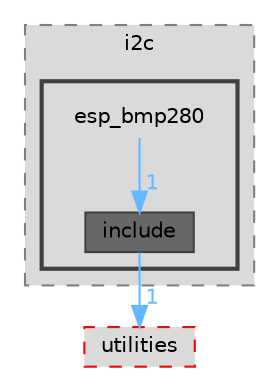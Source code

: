 digraph "components/peripherals/i2c/esp_bmp280"
{
 // LATEX_PDF_SIZE
  bgcolor="transparent";
  edge [fontname=Helvetica,fontsize=10,labelfontname=Helvetica,labelfontsize=10];
  node [fontname=Helvetica,fontsize=10,shape=box,height=0.2,width=0.4];
  compound=true
  subgraph clusterdir_7c937227b2c8e4f6d79d54c2e9a7ab6d {
    graph [ bgcolor="#dadada", pencolor="grey50", label="i2c", fontname=Helvetica,fontsize=10 style="filled,dashed", URL="dir_7c937227b2c8e4f6d79d54c2e9a7ab6d.html",tooltip=""]
  subgraph clusterdir_673b586be87e3e954741b936980216ea {
    graph [ bgcolor="#dadada", pencolor="grey25", label="", fontname=Helvetica,fontsize=10 style="filled,bold", URL="dir_673b586be87e3e954741b936980216ea.html",tooltip=""]
    dir_673b586be87e3e954741b936980216ea [shape=plaintext, label="esp_bmp280"];
  dir_08cf2c43600fb1d905530fc8ba5bbd8a [label="include", fillcolor="#676767", color="grey25", style="filled", URL="dir_08cf2c43600fb1d905530fc8ba5bbd8a.html",tooltip=""];
  }
  }
  dir_59ed5374a4f6b52e0256717e78b786a3 [label="utilities", fillcolor="#dadada", color="red", style="filled,dashed", URL="dir_59ed5374a4f6b52e0256717e78b786a3.html",tooltip=""];
  dir_673b586be87e3e954741b936980216ea->dir_08cf2c43600fb1d905530fc8ba5bbd8a [headlabel="1", labeldistance=1.5 headhref="dir_000008_000048.html" href="dir_000008_000048.html" color="steelblue1" fontcolor="steelblue1"];
  dir_08cf2c43600fb1d905530fc8ba5bbd8a->dir_59ed5374a4f6b52e0256717e78b786a3 [headlabel="1", labeldistance=1.5 headhref="dir_000048_000086.html" href="dir_000048_000086.html" color="steelblue1" fontcolor="steelblue1"];
}
